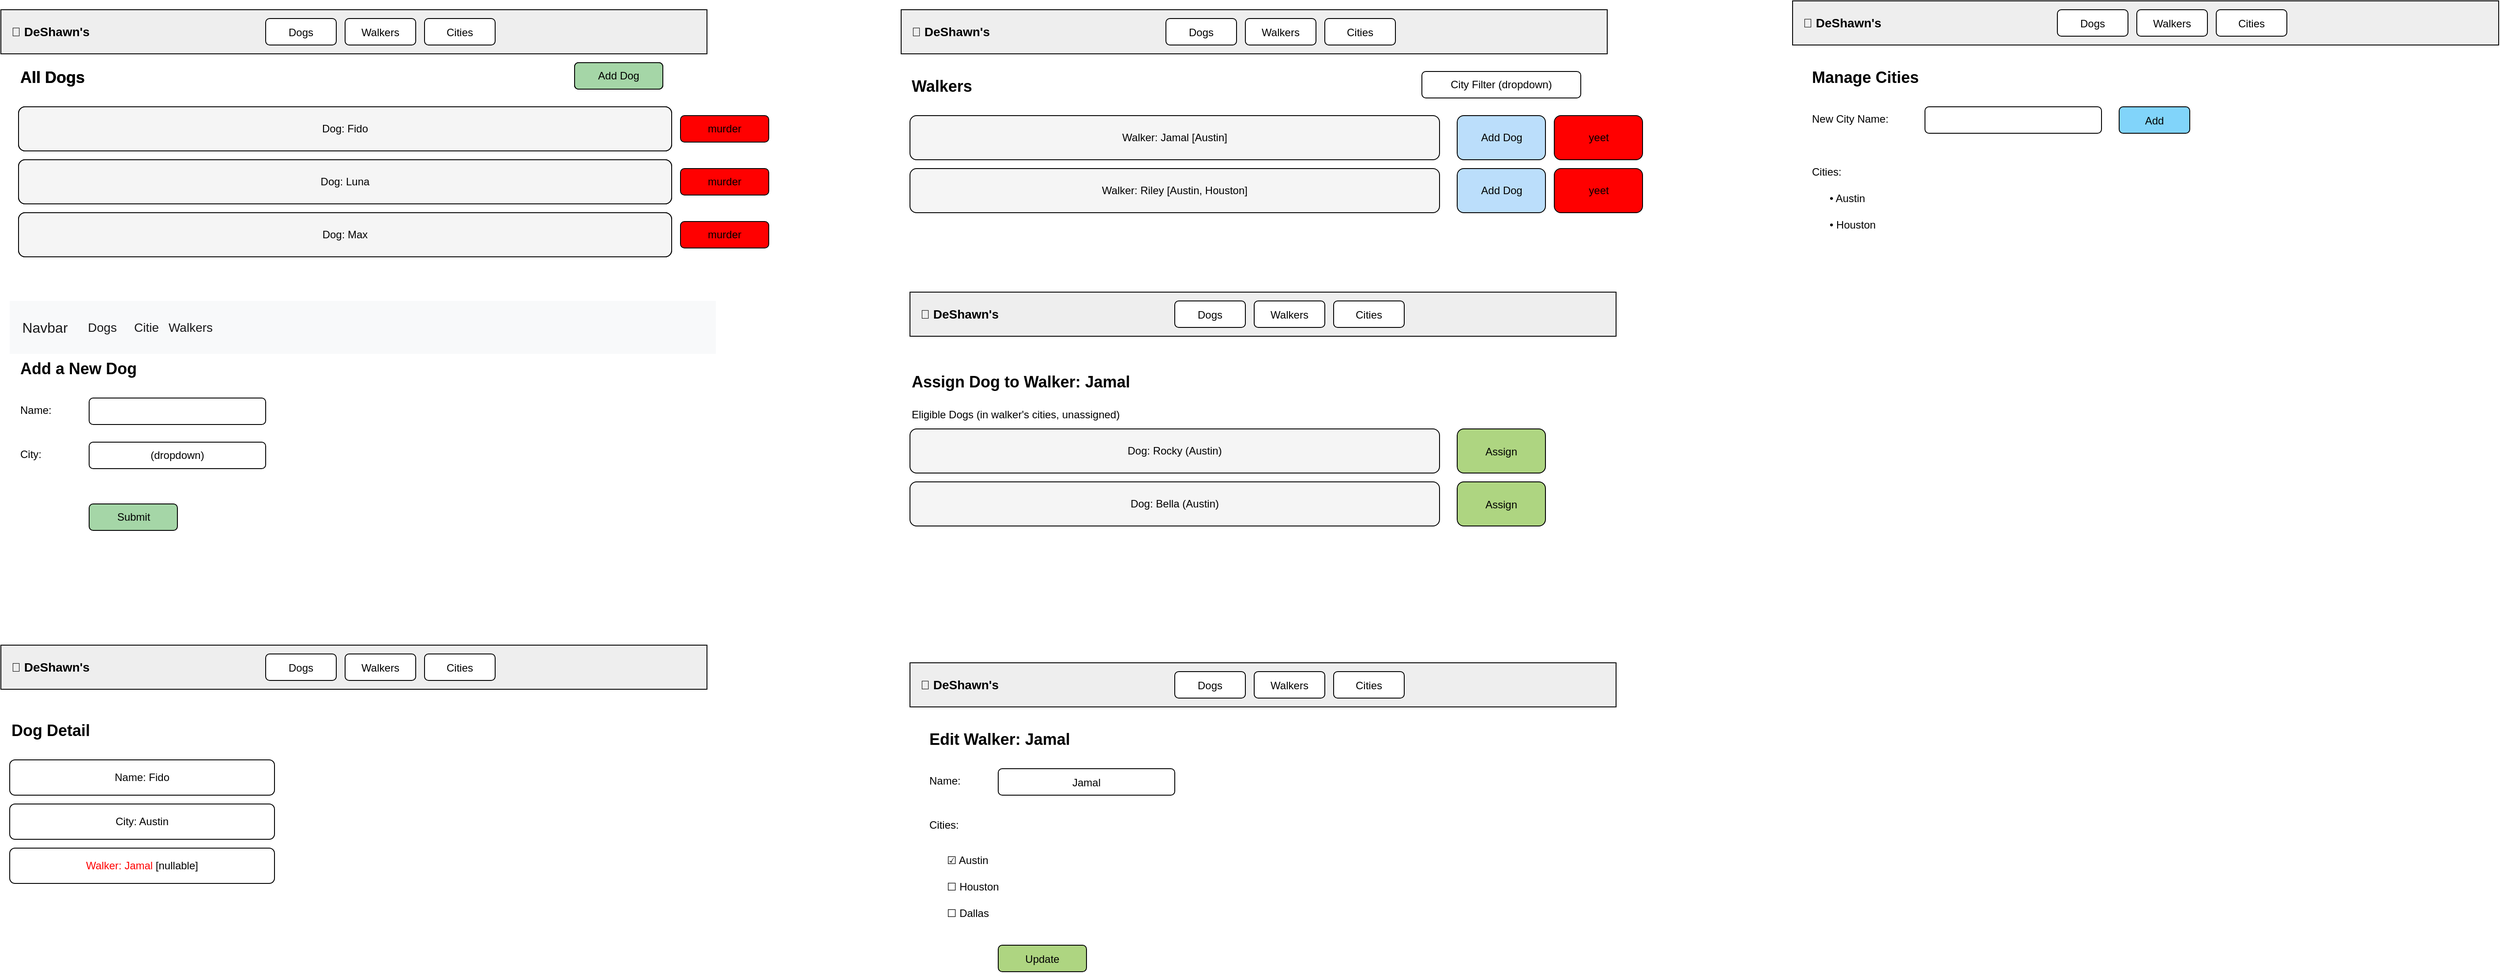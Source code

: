 <mxfile version="26.2.13">
  <diagram name="HomePage - Dog List" id="l11hQqiA0nnNnRFRrhsg">
    <mxGraphModel dx="2040" dy="1033" grid="1" gridSize="10" guides="1" tooltips="1" connect="1" arrows="1" fold="1" page="1" pageScale="1" pageWidth="850" pageHeight="1100" math="0" shadow="0">
      <root>
        <mxCell id="0" />
        <mxCell id="1" parent="0" />
        <mxCell id="b7Y2qeC1Cj4s1qI2_A_5-2" value="All Dogs" style="text;html=1;strokeColor=none;fillColor=none;fontSize=18;fontStyle=1;movable=0;resizable=0;rotatable=0;deletable=0;editable=0;locked=1;connectable=0;" vertex="1" parent="1">
          <mxGeometry x="20" y="70" width="160" height="30" as="geometry" />
        </mxCell>
        <mxCell id="b7Y2qeC1Cj4s1qI2_A_5-3" value="Add Dog" style="rounded=1;whiteSpace=wrap;html=1;fillColor=#a5d6a7;movable=0;resizable=0;rotatable=0;deletable=0;editable=0;locked=1;connectable=0;" vertex="1" parent="1">
          <mxGeometry x="650" y="70" width="100" height="30" as="geometry" />
        </mxCell>
        <mxCell id="b7Y2qeC1Cj4s1qI2_A_5-4" value="Dog: Fido" style="rounded=1;whiteSpace=wrap;html=1;fillColor=#f5f5f5;movable=0;resizable=0;rotatable=0;deletable=0;editable=0;locked=1;connectable=0;" vertex="1" parent="1">
          <mxGeometry x="20" y="120" width="740" height="50" as="geometry" />
        </mxCell>
        <mxCell id="b7Y2qeC1Cj4s1qI2_A_5-5" value="Dog: Luna" style="rounded=1;whiteSpace=wrap;html=1;fillColor=#f5f5f5;movable=0;resizable=0;rotatable=0;deletable=0;editable=0;locked=1;connectable=0;" vertex="1" parent="1">
          <mxGeometry x="20" y="180" width="740" height="50" as="geometry" />
        </mxCell>
        <mxCell id="b7Y2qeC1Cj4s1qI2_A_5-6" value="Dog: Max" style="rounded=1;whiteSpace=wrap;html=1;fillColor=#f5f5f5;movable=0;resizable=0;rotatable=0;deletable=0;editable=0;locked=1;connectable=0;" vertex="1" parent="1">
          <mxGeometry x="20" y="240" width="740" height="50" as="geometry" />
        </mxCell>
        <mxCell id="b7Y2qeC1Cj4s1qI2_A_5-8" value="Dog Detail" style="text;html=1;strokeColor=none;fillColor=none;fontSize=18;fontStyle=1;movable=1;resizable=1;rotatable=1;deletable=1;editable=1;locked=0;connectable=1;" vertex="1" parent="1">
          <mxGeometry x="10" y="810" width="200" height="30" as="geometry" />
        </mxCell>
        <mxCell id="b7Y2qeC1Cj4s1qI2_A_5-9" value="Name: Fido" style="rounded=1;whiteSpace=wrap;html=1;fillColor=#ffffff;movable=1;resizable=1;rotatable=1;deletable=1;editable=1;locked=0;connectable=1;" vertex="1" parent="1">
          <mxGeometry x="10" y="860" width="300" height="40" as="geometry" />
        </mxCell>
        <mxCell id="b7Y2qeC1Cj4s1qI2_A_5-10" value="City: Austin" style="rounded=1;whiteSpace=wrap;html=1;fillColor=#ffffff;movable=1;resizable=1;rotatable=1;deletable=1;editable=1;locked=0;connectable=1;" vertex="1" parent="1">
          <mxGeometry x="10" y="910" width="300" height="40" as="geometry" />
        </mxCell>
        <mxCell id="b7Y2qeC1Cj4s1qI2_A_5-11" value="&lt;span style=&quot;color: rgb(255, 0, 0);&quot;&gt;Walker: Jamal&lt;/span&gt; [nullable]" style="rounded=1;whiteSpace=wrap;html=1;fillColor=#ffffff;movable=1;resizable=1;rotatable=1;deletable=1;editable=1;locked=0;connectable=1;" vertex="1" parent="1">
          <mxGeometry x="10" y="960" width="300" height="40" as="geometry" />
        </mxCell>
        <mxCell id="b7Y2qeC1Cj4s1qI2_A_5-13" value="All Dogs" style="text;html=1;strokeColor=none;fillColor=none;fontSize=18;fontStyle=1;movable=0;resizable=0;rotatable=0;deletable=0;editable=0;locked=1;connectable=0;" vertex="1" parent="1">
          <mxGeometry x="20" y="70" width="160" height="30" as="geometry" />
        </mxCell>
        <mxCell id="b7Y2qeC1Cj4s1qI2_A_5-14" value="Add Dog" style="rounded=1;whiteSpace=wrap;html=1;fillColor=#a5d6a7;movable=0;resizable=0;rotatable=0;deletable=0;editable=0;locked=1;connectable=0;" vertex="1" parent="1">
          <mxGeometry x="650" y="70" width="100" height="30" as="geometry" />
        </mxCell>
        <mxCell id="b7Y2qeC1Cj4s1qI2_A_5-15" value="Dog: Fido" style="rounded=1;whiteSpace=wrap;html=1;fillColor=#f5f5f5;movable=0;resizable=0;rotatable=0;deletable=0;editable=0;locked=1;connectable=0;" vertex="1" parent="1">
          <mxGeometry x="20" y="120" width="740" height="50" as="geometry" />
        </mxCell>
        <mxCell id="b7Y2qeC1Cj4s1qI2_A_5-16" value="Dog: Luna" style="rounded=1;whiteSpace=wrap;html=1;fillColor=#f5f5f5;movable=0;resizable=0;rotatable=0;deletable=0;editable=0;locked=1;connectable=0;" vertex="1" parent="1">
          <mxGeometry x="20" y="180" width="740" height="50" as="geometry" />
        </mxCell>
        <mxCell id="b7Y2qeC1Cj4s1qI2_A_5-17" value="Dog: Max" style="rounded=1;whiteSpace=wrap;html=1;fillColor=#f5f5f5;movable=0;resizable=0;rotatable=0;deletable=0;editable=0;locked=1;connectable=0;" vertex="1" parent="1">
          <mxGeometry x="20" y="240" width="740" height="50" as="geometry" />
        </mxCell>
        <mxCell id="b7Y2qeC1Cj4s1qI2_A_5-19" value="All Dogs" style="text;html=1;strokeColor=none;fillColor=none;fontSize=18;fontStyle=1;movable=0;resizable=0;rotatable=0;deletable=0;editable=0;locked=1;connectable=0;" vertex="1" parent="1">
          <mxGeometry x="20" y="70" width="160" height="30" as="geometry" />
        </mxCell>
        <mxCell id="b7Y2qeC1Cj4s1qI2_A_5-20" value="Add Dog" style="rounded=1;whiteSpace=wrap;html=1;fillColor=#a5d6a7;movable=1;resizable=1;rotatable=1;deletable=1;editable=1;locked=0;connectable=1;" vertex="1" parent="1">
          <mxGeometry x="650" y="70" width="100" height="30" as="geometry" />
        </mxCell>
        <mxCell id="b7Y2qeC1Cj4s1qI2_A_5-21" value="Dog: Fido" style="rounded=1;whiteSpace=wrap;html=1;fillColor=#f5f5f5;movable=0;resizable=0;rotatable=0;deletable=0;editable=0;locked=1;connectable=0;" vertex="1" parent="1">
          <mxGeometry x="20" y="120" width="740" height="50" as="geometry" />
        </mxCell>
        <mxCell id="b7Y2qeC1Cj4s1qI2_A_5-22" value="Dog: Luna" style="rounded=1;whiteSpace=wrap;html=1;fillColor=#f5f5f5;movable=0;resizable=0;rotatable=0;deletable=0;editable=0;locked=1;connectable=0;" vertex="1" parent="1">
          <mxGeometry x="20" y="180" width="740" height="50" as="geometry" />
        </mxCell>
        <mxCell id="b7Y2qeC1Cj4s1qI2_A_5-23" value="Dog: Max" style="rounded=1;whiteSpace=wrap;html=1;fillColor=#f5f5f5;movable=0;resizable=0;rotatable=0;deletable=0;editable=0;locked=1;connectable=0;" vertex="1" parent="1">
          <mxGeometry x="20" y="240" width="740" height="50" as="geometry" />
        </mxCell>
        <mxCell id="b7Y2qeC1Cj4s1qI2_A_5-32" value="Add a New Dog" style="text;html=1;fontSize=18;fontStyle=1;movable=1;resizable=1;rotatable=1;deletable=1;editable=1;locked=0;connectable=1;" vertex="1" parent="1">
          <mxGeometry x="20" y="400" width="200" height="30" as="geometry" />
        </mxCell>
        <mxCell id="b7Y2qeC1Cj4s1qI2_A_5-33" value="Name:" style="text;html=1;movable=1;resizable=1;rotatable=1;deletable=1;editable=1;locked=0;connectable=1;" vertex="1" parent="1">
          <mxGeometry x="20" y="450" width="80" height="30" as="geometry" />
        </mxCell>
        <mxCell id="b7Y2qeC1Cj4s1qI2_A_5-34" value="" style="rounded=1;whiteSpace=wrap;html=1;fillColor=#ffffff;movable=1;resizable=1;rotatable=1;deletable=1;editable=1;locked=0;connectable=1;" vertex="1" parent="1">
          <mxGeometry x="100" y="450" width="200" height="30" as="geometry" />
        </mxCell>
        <mxCell id="b7Y2qeC1Cj4s1qI2_A_5-35" value="City:" style="text;html=1;movable=1;resizable=1;rotatable=1;deletable=1;editable=1;locked=0;connectable=1;" vertex="1" parent="1">
          <mxGeometry x="20" y="500" width="80" height="30" as="geometry" />
        </mxCell>
        <mxCell id="b7Y2qeC1Cj4s1qI2_A_5-36" value="(dropdown)" style="rounded=1;whiteSpace=wrap;html=1;fillColor=#ffffff;movable=1;resizable=1;rotatable=1;deletable=1;editable=1;locked=0;connectable=1;" vertex="1" parent="1">
          <mxGeometry x="100" y="500" width="200" height="30" as="geometry" />
        </mxCell>
        <mxCell id="b7Y2qeC1Cj4s1qI2_A_5-37" value="Submit" style="rounded=1;fillColor=#a5d6a7;html=1;movable=1;resizable=1;rotatable=1;deletable=1;editable=1;locked=0;connectable=1;" vertex="1" parent="1">
          <mxGeometry x="100" y="570" width="100" height="30" as="geometry" />
        </mxCell>
        <mxCell id="b7Y2qeC1Cj4s1qI2_A_5-39" value="Walkers" style="text;html=1;fontSize=18;fontStyle=1;movable=0;resizable=0;rotatable=0;deletable=0;editable=0;locked=1;connectable=0;" vertex="1" parent="1">
          <mxGeometry x="1030" y="80" width="200" height="30" as="geometry" />
        </mxCell>
        <mxCell id="b7Y2qeC1Cj4s1qI2_A_5-40" value="City Filter (dropdown)" style="rounded=1;whiteSpace=wrap;html=1;fillColor=#ffffff;movable=0;resizable=0;rotatable=0;deletable=0;editable=0;locked=1;connectable=0;" vertex="1" parent="1">
          <mxGeometry x="1610" y="80" width="180" height="30" as="geometry" />
        </mxCell>
        <mxCell id="b7Y2qeC1Cj4s1qI2_A_5-41" value="Walker: Jamal [Austin]" style="rounded=1;whiteSpace=wrap;html=1;fillColor=#f5f5f5;movable=0;resizable=0;rotatable=0;deletable=0;editable=0;locked=1;connectable=0;" vertex="1" parent="1">
          <mxGeometry x="1030" y="130" width="600" height="50" as="geometry" />
        </mxCell>
        <mxCell id="b7Y2qeC1Cj4s1qI2_A_5-42" value="Add Dog" style="rounded=1;fillColor=#bbdefb;html=1;movable=1;resizable=1;rotatable=1;deletable=1;editable=1;locked=0;connectable=1;" vertex="1" parent="1">
          <mxGeometry x="1650" y="130" width="100" height="50" as="geometry" />
        </mxCell>
        <mxCell id="b7Y2qeC1Cj4s1qI2_A_5-43" value="Walker: Riley [Austin, Houston]" style="rounded=1;whiteSpace=wrap;html=1;fillColor=#f5f5f5;movable=0;resizable=0;rotatable=0;deletable=0;editable=0;locked=1;connectable=0;" vertex="1" parent="1">
          <mxGeometry x="1030" y="190" width="600" height="50" as="geometry" />
        </mxCell>
        <mxCell id="b7Y2qeC1Cj4s1qI2_A_5-44" value="Add Dog" style="rounded=1;fillColor=#bbdefb;html=1;movable=0;resizable=0;rotatable=0;deletable=0;editable=0;locked=1;connectable=0;" vertex="1" parent="1">
          <mxGeometry x="1650" y="190" width="100" height="50" as="geometry" />
        </mxCell>
        <mxCell id="b7Y2qeC1Cj4s1qI2_A_5-46" value="Assign Dog to Walker: Jamal" style="text;html=1;fontSize=18;fontStyle=1;movable=1;resizable=1;rotatable=1;deletable=1;editable=1;locked=0;connectable=1;" vertex="1" parent="1">
          <mxGeometry x="1030" y="415" width="400" height="30" as="geometry" />
        </mxCell>
        <mxCell id="b7Y2qeC1Cj4s1qI2_A_5-47" value="Eligible Dogs (in walker&#39;s cities, unassigned)" style="text;html=1;movable=1;resizable=1;rotatable=1;deletable=1;editable=1;locked=0;connectable=1;" vertex="1" parent="1">
          <mxGeometry x="1030" y="455" width="400" height="20" as="geometry" />
        </mxCell>
        <mxCell id="b7Y2qeC1Cj4s1qI2_A_5-48" value="Dog: Rocky (Austin)" style="rounded=1;whiteSpace=wrap;fillColor=#f5f5f5;movable=1;resizable=1;rotatable=1;deletable=1;editable=1;locked=0;connectable=1;" vertex="1" parent="1">
          <mxGeometry x="1030" y="485" width="600" height="50" as="geometry" />
        </mxCell>
        <mxCell id="b7Y2qeC1Cj4s1qI2_A_5-49" value="Assign" style="rounded=1;fillColor=#aed581;movable=1;resizable=1;rotatable=1;deletable=1;editable=1;locked=0;connectable=1;" vertex="1" parent="1">
          <mxGeometry x="1650" y="485" width="100" height="50" as="geometry" />
        </mxCell>
        <mxCell id="b7Y2qeC1Cj4s1qI2_A_5-50" value="Dog: Bella (Austin)" style="rounded=1;whiteSpace=wrap;fillColor=#f5f5f5;movable=1;resizable=1;rotatable=1;deletable=1;editable=1;locked=0;connectable=1;" vertex="1" parent="1">
          <mxGeometry x="1030" y="545" width="600" height="50" as="geometry" />
        </mxCell>
        <mxCell id="b7Y2qeC1Cj4s1qI2_A_5-51" value="Assign" style="rounded=1;fillColor=#aed581;movable=1;resizable=1;rotatable=1;deletable=1;editable=1;locked=0;connectable=1;" vertex="1" parent="1">
          <mxGeometry x="1650" y="545" width="100" height="50" as="geometry" />
        </mxCell>
        <mxCell id="b7Y2qeC1Cj4s1qI2_A_5-107" value="&lt;!-- Nav Bar Background --&gt;&#xa;&lt;mxCell id=&quot;2&quot; value=&quot;&quot; style=&quot;rounded=0;whiteSpace=wrap;html=1;fillColor=#eeeeee;&quot; vertex=&quot;1&quot; parent=&quot;1&quot;&gt;&#xa;  &lt;mxGeometry x=&quot;0&quot; y=&quot;0&quot; width=&quot;800&quot; height=&quot;50&quot; as=&quot;geometry&quot;/&gt;&#xa;&lt;/mxCell&gt;&#xa;&#xa;&lt;!-- App Title --&gt;&#xa;&lt;mxCell id=&quot;3&quot; value=&quot;🐾 DeShawn&#39;s&quot; style=&quot;text;html=1;fontSize=14;fontStyle=1;align=left;&quot; vertex=&quot;1&quot; parent=&quot;1&quot;&gt;&#xa;  &lt;mxGeometry x=&quot;10&quot; y=&quot;10&quot; width=&quot;120&quot; height=&quot;30&quot; as=&quot;geometry&quot;/&gt;&#xa;&lt;/mxCell&gt;&#xa;&#xa;&lt;!-- Dogs Button --&gt;&#xa;&lt;mxCell id=&quot;4&quot; value=&quot;Dogs&quot; style=&quot;rounded=1;whiteSpace=wrap;html=1;fillColor=#ffffff;strokeColor=#9e9e9e;&quot; vertex=&quot;1&quot; parent=&quot;1&quot;&gt;&#xa;  &lt;mxGeometry x=&quot;300&quot; y=&quot;10&quot; width=&quot;80&quot; height=&quot;30&quot; as=&quot;geometry&quot;/&gt;&#xa;&lt;/mxCell&gt;&#xa;&#xa;&lt;!-- Walkers Button --&gt;&#xa;&lt;mxCell id=&quot;5&quot; value=&quot;Walkers&quot; style=&quot;rounded=1;whiteSpace=wrap;html=1;fillColor=#ffffff;strokeColor=#9e9e9e;&quot; vertex=&quot;1&quot; parent=&quot;1&quot;&gt;&#xa;  &lt;mxGeometry x=&quot;390&quot; y=&quot;10&quot; width=&quot;80&quot; height=&quot;30&quot; as=&quot;geometry&quot;/&gt;&#xa;&lt;/mxCell&gt;&#xa;&#xa;&lt;!-- Cities Button --&gt;&#xa;&lt;mxCell id=&quot;6&quot; value=&quot;Cities&quot; style=&quot;rounded=1;whiteSpace=wrap;html=1;fillColor=#ffffff;strokeColor=#9e9e9e;&quot; vertex=&quot;1&quot; parent=&quot;1&quot;&gt;&#xa;  &lt;mxGeometry x=&quot;480&quot; y=&quot;10&quot; width=&quot;80&quot; height=&quot;30&quot; as=&quot;geometry&quot;/&gt;&#xa;&lt;/mxCell&gt;" style="html=1;shadow=0;dashed=0;fillColor=#F8F9FA;strokeColor=none;fontSize=16;fontColor=#181819;align=left;spacing=15;" vertex="1" parent="1">
          <mxGeometry x="10" y="340" width="800" height="60" as="geometry" />
        </mxCell>
        <mxCell id="b7Y2qeC1Cj4s1qI2_A_5-108" value="" style="swimlane;shape=mxgraph.bootstrap.anchor;strokeColor=none;fillColor=none;fontColor=#0085FC;fontStyle=0;childLayout=stackLayout;horizontal=0;startSize=0;horizontalStack=1;resizeParent=1;resizeParentMax=0;resizeLast=0;collapsible=0;marginBottom=0;whiteSpace=wrap;html=1;resizeWidth=0;movable=1;resizable=1;rotatable=1;deletable=1;editable=1;locked=0;connectable=1;" vertex="1" parent="b7Y2qeC1Cj4s1qI2_A_5-107">
          <mxGeometry y="10" width="230" height="40" as="geometry" />
        </mxCell>
        <mxCell id="b7Y2qeC1Cj4s1qI2_A_5-109" value="Navbar" style="text;strokeColor=none;align=center;verticalAlign=middle;spacingLeft=10;spacingRight=10;points=[[0,0.5],[1,0.5]];portConstraint=eastwest;rotatable=1;whiteSpace=wrap;html=1;fillColor=none;fontColor=#181819;fontSize=16;movable=1;resizable=1;deletable=1;editable=1;locked=0;connectable=1;" vertex="1" parent="b7Y2qeC1Cj4s1qI2_A_5-108">
          <mxGeometry width="80" height="40" as="geometry" />
        </mxCell>
        <mxCell id="b7Y2qeC1Cj4s1qI2_A_5-110" value="Dogs" style="text;strokeColor=none;align=center;verticalAlign=middle;spacingLeft=10;spacingRight=10;points=[[0,0.5],[1,0.5]];portConstraint=eastwest;rotatable=1;whiteSpace=wrap;html=1;fillColor=none;fontColor=#181819;fontSize=14;movable=1;resizable=1;deletable=1;editable=1;locked=0;connectable=1;" vertex="1" parent="b7Y2qeC1Cj4s1qI2_A_5-108">
          <mxGeometry x="80" width="50" height="40" as="geometry" />
        </mxCell>
        <mxCell id="b7Y2qeC1Cj4s1qI2_A_5-111" value="Citie" style="text;strokeColor=none;align=center;verticalAlign=middle;spacingLeft=10;spacingRight=10;points=[[0,0.5],[1,0.5]];portConstraint=eastwest;rotatable=1;whiteSpace=wrap;html=1;fillColor=none;fontColor=#181819;fontSize=14;movable=1;resizable=1;deletable=1;editable=1;locked=0;connectable=1;" vertex="1" parent="b7Y2qeC1Cj4s1qI2_A_5-108">
          <mxGeometry x="130" width="50" height="40" as="geometry" />
        </mxCell>
        <mxCell id="b7Y2qeC1Cj4s1qI2_A_5-112" value="Walkers" style="text;strokeColor=none;align=center;verticalAlign=middle;spacingLeft=10;spacingRight=10;points=[[0,0.5],[1,0.5]];portConstraint=eastwest;rotatable=1;whiteSpace=wrap;html=1;fillColor=none;fontColor=#181819;fontSize=14;movable=1;resizable=1;deletable=1;editable=1;locked=0;connectable=1;" vertex="1" parent="b7Y2qeC1Cj4s1qI2_A_5-108">
          <mxGeometry x="180" width="50" height="40" as="geometry" />
        </mxCell>
        <mxCell id="b7Y2qeC1Cj4s1qI2_A_5-113" value="" style="rounded=0;whiteSpace=wrap;html=1;fillColor=#eeeeee;" vertex="1" parent="1">
          <mxGeometry x="2030" width="800" height="50" as="geometry" />
        </mxCell>
        <mxCell id="b7Y2qeC1Cj4s1qI2_A_5-114" value="🐾 DeShawn&#39;s" style="text;html=1;fontSize=14;fontStyle=1;" vertex="1" parent="1">
          <mxGeometry x="2040" y="10" width="120" height="30" as="geometry" />
        </mxCell>
        <mxCell id="b7Y2qeC1Cj4s1qI2_A_5-115" value="Dogs" style="rounded=1;fillColor=#ffffff;" vertex="1" parent="1">
          <mxGeometry x="2330" y="10" width="80" height="30" as="geometry" />
        </mxCell>
        <mxCell id="b7Y2qeC1Cj4s1qI2_A_5-116" value="Walkers" style="rounded=1;fillColor=#ffffff;" vertex="1" parent="1">
          <mxGeometry x="2420" y="10" width="80" height="30" as="geometry" />
        </mxCell>
        <mxCell id="b7Y2qeC1Cj4s1qI2_A_5-117" value="Cities" style="rounded=1;fillColor=#ffffff;" vertex="1" parent="1">
          <mxGeometry x="2510" y="10" width="80" height="30" as="geometry" />
        </mxCell>
        <mxCell id="b7Y2qeC1Cj4s1qI2_A_5-118" value="Manage Cities" style="text;html=1;fontSize=18;fontStyle=1;" vertex="1" parent="1">
          <mxGeometry x="2050" y="70" width="300" height="30" as="geometry" />
        </mxCell>
        <mxCell id="b7Y2qeC1Cj4s1qI2_A_5-119" value="New City Name:" style="text;html=1;" vertex="1" parent="1">
          <mxGeometry x="2050" y="120" width="120" height="30" as="geometry" />
        </mxCell>
        <mxCell id="b7Y2qeC1Cj4s1qI2_A_5-120" value="" style="rounded=1;whiteSpace=wrap;fillColor=#ffffff;" vertex="1" parent="1">
          <mxGeometry x="2180" y="120" width="200" height="30" as="geometry" />
        </mxCell>
        <mxCell id="b7Y2qeC1Cj4s1qI2_A_5-121" value="Add" style="rounded=1;fillColor=#81d4fa;" vertex="1" parent="1">
          <mxGeometry x="2400" y="120" width="80" height="30" as="geometry" />
        </mxCell>
        <mxCell id="b7Y2qeC1Cj4s1qI2_A_5-122" value="Cities:" style="text;html=1;" vertex="1" parent="1">
          <mxGeometry x="2050" y="180" width="100" height="20" as="geometry" />
        </mxCell>
        <mxCell id="b7Y2qeC1Cj4s1qI2_A_5-123" value="• Austin" style="text;html=1;" vertex="1" parent="1">
          <mxGeometry x="2070" y="210" width="200" height="20" as="geometry" />
        </mxCell>
        <mxCell id="b7Y2qeC1Cj4s1qI2_A_5-124" value="• Houston" style="text;html=1;" vertex="1" parent="1">
          <mxGeometry x="2070" y="240" width="200" height="20" as="geometry" />
        </mxCell>
        <mxCell id="b7Y2qeC1Cj4s1qI2_A_5-130" value="Edit Walker: Jamal" style="text;html=1;fontSize=18;fontStyle=1;movable=0;resizable=0;rotatable=0;deletable=0;editable=0;locked=1;connectable=0;" vertex="1" parent="1">
          <mxGeometry x="1050" y="820" width="400" height="30" as="geometry" />
        </mxCell>
        <mxCell id="b7Y2qeC1Cj4s1qI2_A_5-131" value="Name:" style="text;html=1;movable=0;resizable=0;rotatable=0;deletable=0;editable=0;locked=1;connectable=0;" vertex="1" parent="1">
          <mxGeometry x="1050" y="870" width="80" height="30" as="geometry" />
        </mxCell>
        <mxCell id="b7Y2qeC1Cj4s1qI2_A_5-132" value="Jamal" style="rounded=1;fillColor=#ffffff;movable=0;resizable=0;rotatable=0;deletable=0;editable=0;locked=1;connectable=0;" vertex="1" parent="1">
          <mxGeometry x="1130" y="870" width="200" height="30" as="geometry" />
        </mxCell>
        <mxCell id="b7Y2qeC1Cj4s1qI2_A_5-133" value="Cities:" style="text;html=1;movable=0;resizable=0;rotatable=0;deletable=0;editable=0;locked=1;connectable=0;" vertex="1" parent="1">
          <mxGeometry x="1050" y="920" width="100" height="30" as="geometry" />
        </mxCell>
        <mxCell id="b7Y2qeC1Cj4s1qI2_A_5-134" value="☑ Austin" style="text;html=1;movable=0;resizable=0;rotatable=0;deletable=0;editable=0;locked=1;connectable=0;" vertex="1" parent="1">
          <mxGeometry x="1070" y="960" width="120" height="20" as="geometry" />
        </mxCell>
        <mxCell id="b7Y2qeC1Cj4s1qI2_A_5-135" value="☐ Houston" style="text;html=1;movable=0;resizable=0;rotatable=0;deletable=0;editable=0;locked=1;connectable=0;" vertex="1" parent="1">
          <mxGeometry x="1070" y="990" width="120" height="20" as="geometry" />
        </mxCell>
        <mxCell id="b7Y2qeC1Cj4s1qI2_A_5-136" value="☐ Dallas" style="text;html=1;movable=0;resizable=0;rotatable=0;deletable=0;editable=0;locked=1;connectable=0;" vertex="1" parent="1">
          <mxGeometry x="1070" y="1020" width="120" height="20" as="geometry" />
        </mxCell>
        <mxCell id="b7Y2qeC1Cj4s1qI2_A_5-137" value="Update" style="rounded=1;fillColor=#aed581;movable=0;resizable=0;rotatable=0;deletable=0;editable=0;locked=1;connectable=0;" vertex="1" parent="1">
          <mxGeometry x="1130" y="1070" width="100" height="30" as="geometry" />
        </mxCell>
        <mxCell id="b7Y2qeC1Cj4s1qI2_A_5-146" value="" style="group;movable=0;resizable=0;rotatable=0;deletable=0;editable=0;locked=1;connectable=0;" vertex="1" connectable="0" parent="1">
          <mxGeometry x="1030" y="750" width="800" height="50" as="geometry" />
        </mxCell>
        <mxCell id="b7Y2qeC1Cj4s1qI2_A_5-125" value="" style="rounded=0;fillColor=#eeeeee;movable=0;resizable=0;rotatable=0;deletable=0;editable=0;locked=1;connectable=0;" vertex="1" parent="b7Y2qeC1Cj4s1qI2_A_5-146">
          <mxGeometry width="800" height="50" as="geometry" />
        </mxCell>
        <mxCell id="b7Y2qeC1Cj4s1qI2_A_5-126" value="🐾 DeShawn&#39;s" style="text;html=1;fontSize=14;fontStyle=1;movable=0;resizable=0;rotatable=0;deletable=0;editable=0;locked=1;connectable=0;" vertex="1" parent="b7Y2qeC1Cj4s1qI2_A_5-146">
          <mxGeometry x="10" y="10" width="120" height="30" as="geometry" />
        </mxCell>
        <mxCell id="b7Y2qeC1Cj4s1qI2_A_5-127" value="Dogs" style="rounded=1;fillColor=#ffffff;movable=0;resizable=0;rotatable=0;deletable=0;editable=0;locked=1;connectable=0;" vertex="1" parent="b7Y2qeC1Cj4s1qI2_A_5-146">
          <mxGeometry x="300" y="10" width="80" height="30" as="geometry" />
        </mxCell>
        <mxCell id="b7Y2qeC1Cj4s1qI2_A_5-128" value="Walkers" style="rounded=1;fillColor=#ffffff;movable=0;resizable=0;rotatable=0;deletable=0;editable=0;locked=1;connectable=0;" vertex="1" parent="b7Y2qeC1Cj4s1qI2_A_5-146">
          <mxGeometry x="390" y="10" width="80" height="30" as="geometry" />
        </mxCell>
        <mxCell id="b7Y2qeC1Cj4s1qI2_A_5-129" value="Cities" style="rounded=1;fillColor=#ffffff;movable=0;resizable=0;rotatable=0;deletable=0;editable=0;locked=1;connectable=0;" vertex="1" parent="b7Y2qeC1Cj4s1qI2_A_5-146">
          <mxGeometry x="480" y="10" width="80" height="30" as="geometry" />
        </mxCell>
        <mxCell id="b7Y2qeC1Cj4s1qI2_A_5-147" value="" style="group" vertex="1" connectable="0" parent="1">
          <mxGeometry y="730" width="800" height="50" as="geometry" />
        </mxCell>
        <mxCell id="b7Y2qeC1Cj4s1qI2_A_5-148" value="" style="rounded=0;fillColor=#eeeeee;movable=1;resizable=1;rotatable=1;deletable=1;editable=1;locked=0;connectable=1;" vertex="1" parent="b7Y2qeC1Cj4s1qI2_A_5-147">
          <mxGeometry width="800" height="50" as="geometry" />
        </mxCell>
        <mxCell id="b7Y2qeC1Cj4s1qI2_A_5-149" value="🐾 DeShawn&#39;s" style="text;html=1;fontSize=14;fontStyle=1;movable=0;resizable=0;rotatable=0;deletable=0;editable=0;locked=1;connectable=0;" vertex="1" parent="b7Y2qeC1Cj4s1qI2_A_5-147">
          <mxGeometry x="10" y="10" width="120" height="30" as="geometry" />
        </mxCell>
        <mxCell id="b7Y2qeC1Cj4s1qI2_A_5-150" value="Dogs" style="rounded=1;fillColor=#ffffff;movable=0;resizable=0;rotatable=0;deletable=0;editable=0;locked=1;connectable=0;" vertex="1" parent="b7Y2qeC1Cj4s1qI2_A_5-147">
          <mxGeometry x="300" y="10" width="80" height="30" as="geometry" />
        </mxCell>
        <mxCell id="b7Y2qeC1Cj4s1qI2_A_5-151" value="Walkers" style="rounded=1;fillColor=#ffffff;movable=0;resizable=0;rotatable=0;deletable=0;editable=0;locked=1;connectable=0;" vertex="1" parent="b7Y2qeC1Cj4s1qI2_A_5-147">
          <mxGeometry x="390" y="10" width="80" height="30" as="geometry" />
        </mxCell>
        <mxCell id="b7Y2qeC1Cj4s1qI2_A_5-152" value="Cities" style="rounded=1;fillColor=#ffffff;movable=0;resizable=0;rotatable=0;deletable=0;editable=0;locked=1;connectable=0;" vertex="1" parent="b7Y2qeC1Cj4s1qI2_A_5-147">
          <mxGeometry x="480" y="10" width="80" height="30" as="geometry" />
        </mxCell>
        <mxCell id="b7Y2qeC1Cj4s1qI2_A_5-153" value="" style="group" vertex="1" connectable="0" parent="1">
          <mxGeometry y="10" width="800" height="50" as="geometry" />
        </mxCell>
        <mxCell id="b7Y2qeC1Cj4s1qI2_A_5-154" value="" style="rounded=0;fillColor=#eeeeee;movable=1;resizable=1;rotatable=1;deletable=1;editable=1;locked=0;connectable=1;" vertex="1" parent="b7Y2qeC1Cj4s1qI2_A_5-153">
          <mxGeometry width="800" height="50" as="geometry" />
        </mxCell>
        <mxCell id="b7Y2qeC1Cj4s1qI2_A_5-155" value="🐾 DeShawn&#39;s" style="text;html=1;fontSize=14;fontStyle=1;movable=0;resizable=0;rotatable=0;deletable=0;editable=0;locked=1;connectable=0;" vertex="1" parent="b7Y2qeC1Cj4s1qI2_A_5-153">
          <mxGeometry x="10" y="10" width="120" height="30" as="geometry" />
        </mxCell>
        <mxCell id="b7Y2qeC1Cj4s1qI2_A_5-156" value="Dogs" style="rounded=1;fillColor=#ffffff;movable=0;resizable=0;rotatable=0;deletable=0;editable=0;locked=1;connectable=0;" vertex="1" parent="b7Y2qeC1Cj4s1qI2_A_5-153">
          <mxGeometry x="300" y="10" width="80" height="30" as="geometry" />
        </mxCell>
        <mxCell id="b7Y2qeC1Cj4s1qI2_A_5-157" value="Walkers" style="rounded=1;fillColor=#ffffff;movable=0;resizable=0;rotatable=0;deletable=0;editable=0;locked=1;connectable=0;" vertex="1" parent="b7Y2qeC1Cj4s1qI2_A_5-153">
          <mxGeometry x="390" y="10" width="80" height="30" as="geometry" />
        </mxCell>
        <mxCell id="b7Y2qeC1Cj4s1qI2_A_5-158" value="Cities" style="rounded=1;fillColor=#ffffff;movable=0;resizable=0;rotatable=0;deletable=0;editable=0;locked=1;connectable=0;" vertex="1" parent="b7Y2qeC1Cj4s1qI2_A_5-153">
          <mxGeometry x="480" y="10" width="80" height="30" as="geometry" />
        </mxCell>
        <mxCell id="b7Y2qeC1Cj4s1qI2_A_5-159" value="" style="group" vertex="1" connectable="0" parent="1">
          <mxGeometry x="1020" y="10" width="800" height="50" as="geometry" />
        </mxCell>
        <mxCell id="b7Y2qeC1Cj4s1qI2_A_5-160" value="" style="rounded=0;fillColor=#eeeeee;movable=1;resizable=1;rotatable=1;deletable=1;editable=1;locked=0;connectable=1;" vertex="1" parent="b7Y2qeC1Cj4s1qI2_A_5-159">
          <mxGeometry width="800" height="50" as="geometry" />
        </mxCell>
        <mxCell id="b7Y2qeC1Cj4s1qI2_A_5-161" value="🐾 DeShawn&#39;s" style="text;html=1;fontSize=14;fontStyle=1;movable=0;resizable=0;rotatable=0;deletable=0;editable=0;locked=1;connectable=0;" vertex="1" parent="b7Y2qeC1Cj4s1qI2_A_5-159">
          <mxGeometry x="10" y="10" width="120" height="30" as="geometry" />
        </mxCell>
        <mxCell id="b7Y2qeC1Cj4s1qI2_A_5-162" value="Dogs" style="rounded=1;fillColor=#ffffff;movable=0;resizable=0;rotatable=0;deletable=0;editable=0;locked=1;connectable=0;" vertex="1" parent="b7Y2qeC1Cj4s1qI2_A_5-159">
          <mxGeometry x="300" y="10" width="80" height="30" as="geometry" />
        </mxCell>
        <mxCell id="b7Y2qeC1Cj4s1qI2_A_5-163" value="Walkers" style="rounded=1;fillColor=#ffffff;movable=0;resizable=0;rotatable=0;deletable=0;editable=0;locked=1;connectable=0;" vertex="1" parent="b7Y2qeC1Cj4s1qI2_A_5-159">
          <mxGeometry x="390" y="10" width="80" height="30" as="geometry" />
        </mxCell>
        <mxCell id="b7Y2qeC1Cj4s1qI2_A_5-164" value="Cities" style="rounded=1;fillColor=#ffffff;movable=0;resizable=0;rotatable=0;deletable=0;editable=0;locked=1;connectable=0;" vertex="1" parent="b7Y2qeC1Cj4s1qI2_A_5-159">
          <mxGeometry x="480" y="10" width="80" height="30" as="geometry" />
        </mxCell>
        <mxCell id="b7Y2qeC1Cj4s1qI2_A_5-165" value="" style="group" vertex="1" connectable="0" parent="1">
          <mxGeometry x="1030" y="330" width="800" height="50" as="geometry" />
        </mxCell>
        <mxCell id="b7Y2qeC1Cj4s1qI2_A_5-166" value="" style="rounded=0;fillColor=#eeeeee;movable=1;resizable=1;rotatable=1;deletable=1;editable=1;locked=0;connectable=1;" vertex="1" parent="b7Y2qeC1Cj4s1qI2_A_5-165">
          <mxGeometry width="800" height="50" as="geometry" />
        </mxCell>
        <mxCell id="b7Y2qeC1Cj4s1qI2_A_5-167" value="🐾 DeShawn&#39;s" style="text;html=1;fontSize=14;fontStyle=1;movable=0;resizable=0;rotatable=0;deletable=0;editable=0;locked=1;connectable=0;" vertex="1" parent="b7Y2qeC1Cj4s1qI2_A_5-165">
          <mxGeometry x="10" y="10" width="120" height="30" as="geometry" />
        </mxCell>
        <mxCell id="b7Y2qeC1Cj4s1qI2_A_5-168" value="Dogs" style="rounded=1;fillColor=#ffffff;movable=0;resizable=0;rotatable=0;deletable=0;editable=0;locked=1;connectable=0;" vertex="1" parent="b7Y2qeC1Cj4s1qI2_A_5-165">
          <mxGeometry x="300" y="10" width="80" height="30" as="geometry" />
        </mxCell>
        <mxCell id="b7Y2qeC1Cj4s1qI2_A_5-169" value="Walkers" style="rounded=1;fillColor=#ffffff;movable=0;resizable=0;rotatable=0;deletable=0;editable=0;locked=1;connectable=0;" vertex="1" parent="b7Y2qeC1Cj4s1qI2_A_5-165">
          <mxGeometry x="390" y="10" width="80" height="30" as="geometry" />
        </mxCell>
        <mxCell id="b7Y2qeC1Cj4s1qI2_A_5-170" value="Cities" style="rounded=1;fillColor=#ffffff;movable=0;resizable=0;rotatable=0;deletable=0;editable=0;locked=1;connectable=0;" vertex="1" parent="b7Y2qeC1Cj4s1qI2_A_5-165">
          <mxGeometry x="480" y="10" width="80" height="30" as="geometry" />
        </mxCell>
        <mxCell id="b7Y2qeC1Cj4s1qI2_A_5-171" value="&lt;div&gt;murder&lt;/div&gt;" style="rounded=1;whiteSpace=wrap;html=1;fillColor=#FF0000;movable=1;resizable=1;rotatable=1;deletable=1;editable=1;locked=0;connectable=1;" vertex="1" parent="1">
          <mxGeometry x="770" y="130" width="100" height="30" as="geometry" />
        </mxCell>
        <mxCell id="b7Y2qeC1Cj4s1qI2_A_5-172" value="&lt;div&gt;murder&lt;/div&gt;" style="rounded=1;whiteSpace=wrap;html=1;fillColor=#FF0000;movable=1;resizable=1;rotatable=1;deletable=1;editable=1;locked=0;connectable=1;" vertex="1" parent="1">
          <mxGeometry x="770" y="190" width="100" height="30" as="geometry" />
        </mxCell>
        <mxCell id="b7Y2qeC1Cj4s1qI2_A_5-173" value="&lt;div&gt;murder&lt;/div&gt;" style="rounded=1;whiteSpace=wrap;html=1;fillColor=#FF0000;movable=1;resizable=1;rotatable=1;deletable=1;editable=1;locked=0;connectable=1;" vertex="1" parent="1">
          <mxGeometry x="770" y="250" width="100" height="30" as="geometry" />
        </mxCell>
        <mxCell id="b7Y2qeC1Cj4s1qI2_A_5-177" value="yeet" style="rounded=1;fillColor=#FF0000;html=1;movable=1;resizable=1;rotatable=1;deletable=1;editable=1;locked=0;connectable=1;" vertex="1" parent="1">
          <mxGeometry x="1760" y="130" width="100" height="50" as="geometry" />
        </mxCell>
        <mxCell id="b7Y2qeC1Cj4s1qI2_A_5-178" value="yeet" style="rounded=1;fillColor=#FF0000;html=1;movable=1;resizable=1;rotatable=1;deletable=1;editable=1;locked=0;connectable=1;" vertex="1" parent="1">
          <mxGeometry x="1760" y="190" width="100" height="50" as="geometry" />
        </mxCell>
      </root>
    </mxGraphModel>
  </diagram>
</mxfile>

